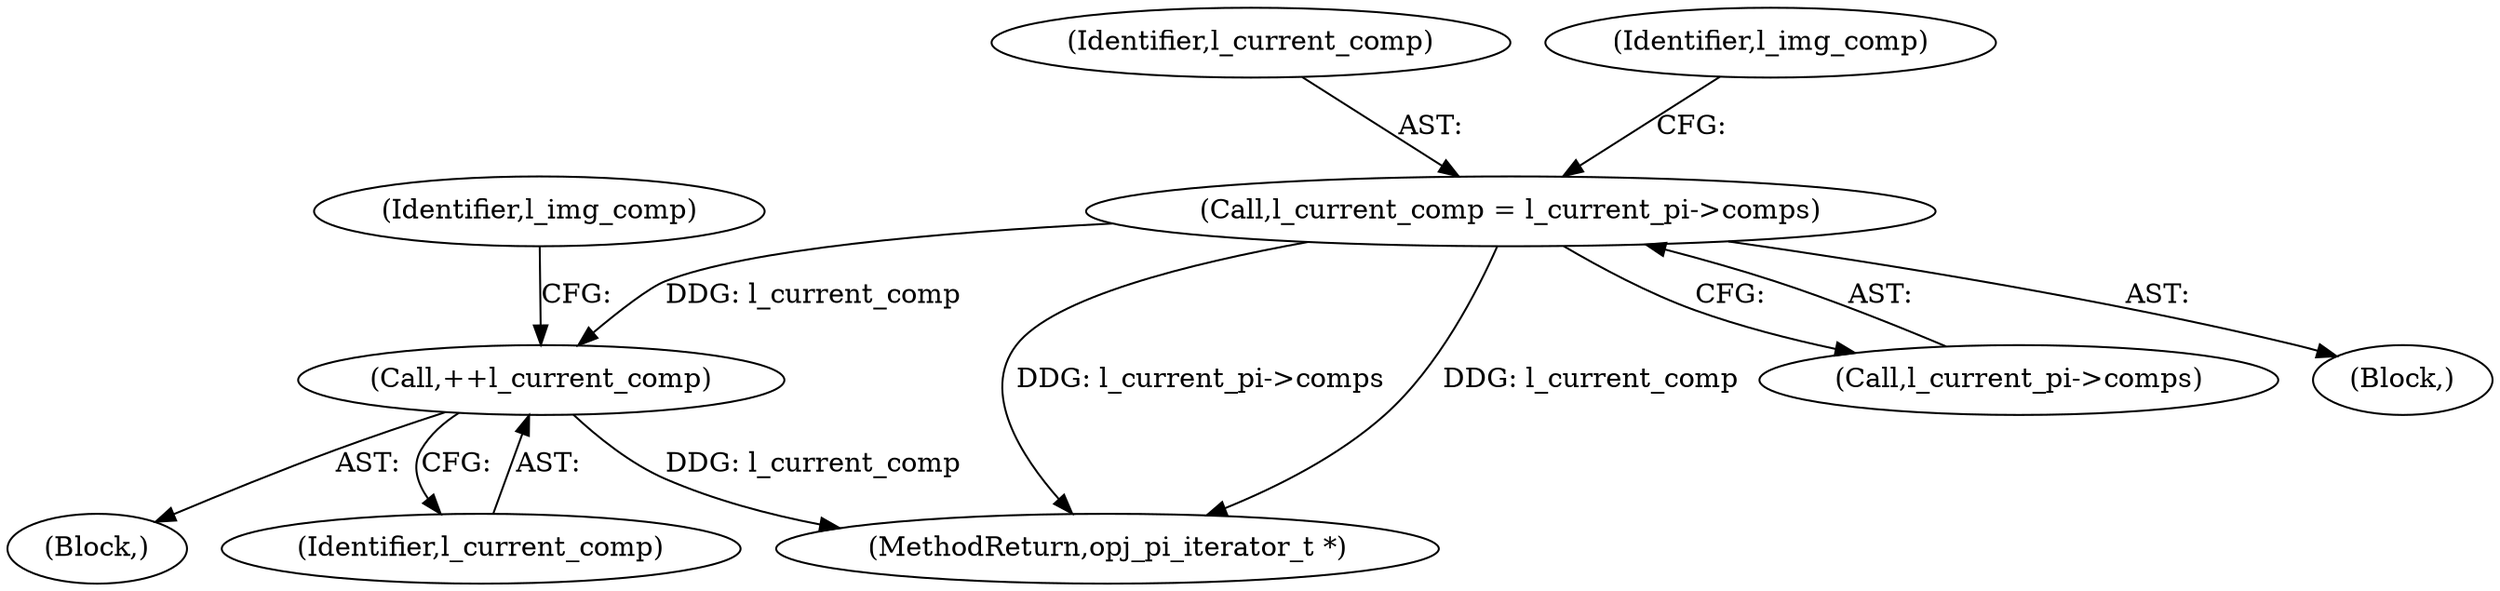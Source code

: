 digraph "0_openjpeg_c16bc057ba3f125051c9966cf1f5b68a05681de4@pointer" {
"1000516" [label="(Call,l_current_comp = l_current_pi->comps)"];
"1000650" [label="(Call,++l_current_comp)"];
"1000696" [label="(MethodReturn,opj_pi_iterator_t *)"];
"1000650" [label="(Call,++l_current_comp)"];
"1000517" [label="(Identifier,l_current_comp)"];
"1000518" [label="(Call,l_current_pi->comps)"];
"1000515" [label="(Block,)"];
"1000582" [label="(Block,)"];
"1000651" [label="(Identifier,l_current_comp)"];
"1000516" [label="(Call,l_current_comp = l_current_pi->comps)"];
"1000653" [label="(Identifier,l_img_comp)"];
"1000522" [label="(Identifier,l_img_comp)"];
"1000516" -> "1000515"  [label="AST: "];
"1000516" -> "1000518"  [label="CFG: "];
"1000517" -> "1000516"  [label="AST: "];
"1000518" -> "1000516"  [label="AST: "];
"1000522" -> "1000516"  [label="CFG: "];
"1000516" -> "1000696"  [label="DDG: l_current_pi->comps"];
"1000516" -> "1000696"  [label="DDG: l_current_comp"];
"1000516" -> "1000650"  [label="DDG: l_current_comp"];
"1000650" -> "1000582"  [label="AST: "];
"1000650" -> "1000651"  [label="CFG: "];
"1000651" -> "1000650"  [label="AST: "];
"1000653" -> "1000650"  [label="CFG: "];
"1000650" -> "1000696"  [label="DDG: l_current_comp"];
}
